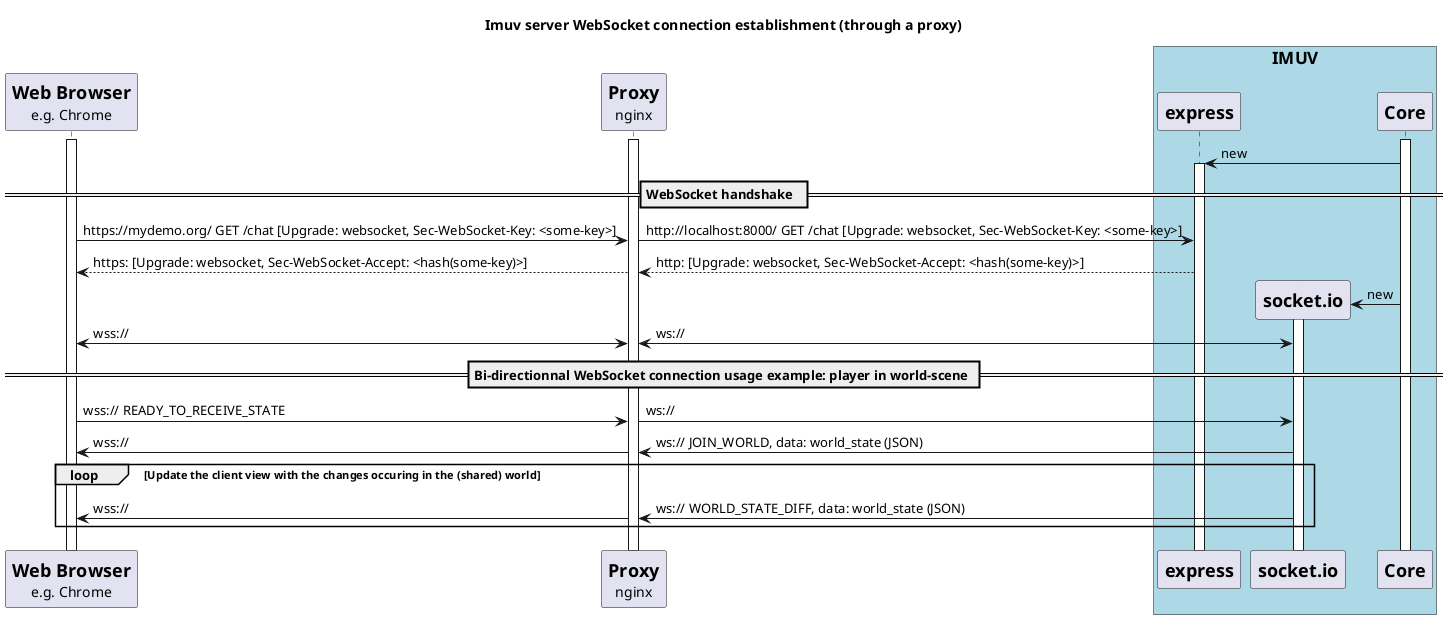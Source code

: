 @startuml
'For same line messages support
!pragma teoz true

title Imuv server WebSocket connection establishment (through a proxy)

participant WebBrowser [
  =Web Browser
  e.g. Chrome
]
participant Proxy [
  =Proxy
  nginx
]

box =IMUV #LightBlue
  participant "=express" as ImuvExpress
  participant "=socket.io" as ImuvWebsocket
  participant "=Core" as Imuv
end box

activate WebBrowser
activate Proxy
activate Imuv

ImuvExpress <- Imuv: new
activate ImuvExpress

== WebSocket handshake  ==
WebBrowser -> Proxy : https://mydemo.org/ GET /chat [Upgrade: websocket, Sec-WebSocket-Key: <some-key>]
& Proxy -> ImuvExpress : http://localhost:8000/ GET /chat [Upgrade: websocket, Sec-WebSocket-Key: <some-key>]
Proxy <-- ImuvExpress : http: [Upgrade: websocket, Sec-WebSocket-Accept: <hash(some-key)>]
&WebBrowser <-- Proxy : https: [Upgrade: websocket, Sec-WebSocket-Accept: <hash(some-key)>]
ImuvWebsocket <- Imuv **: new
activate ImuvWebsocket

WebBrowser <-> Proxy: wss://
&Proxy <-> ImuvWebsocket: ws://

== Bi-directionnal WebSocket connection usage example: player in world-scene ==

WebBrowser -> Proxy: wss:// READY_TO_RECEIVE_STATE
&Proxy -> ImuvWebsocket: ws://

Proxy <- ImuvWebsocket: ws:// JOIN_WORLD, data: world_state (JSON)
&WebBrowser <- Proxy: wss:// 

loop Update the client view with the changes occuring in the (shared) world
  Proxy <- ImuvWebsocket: ws:// WORLD_STATE_DIFF, data: world_state (JSON)
  &WebBrowser <- Proxy: wss:// 
end

@enduml